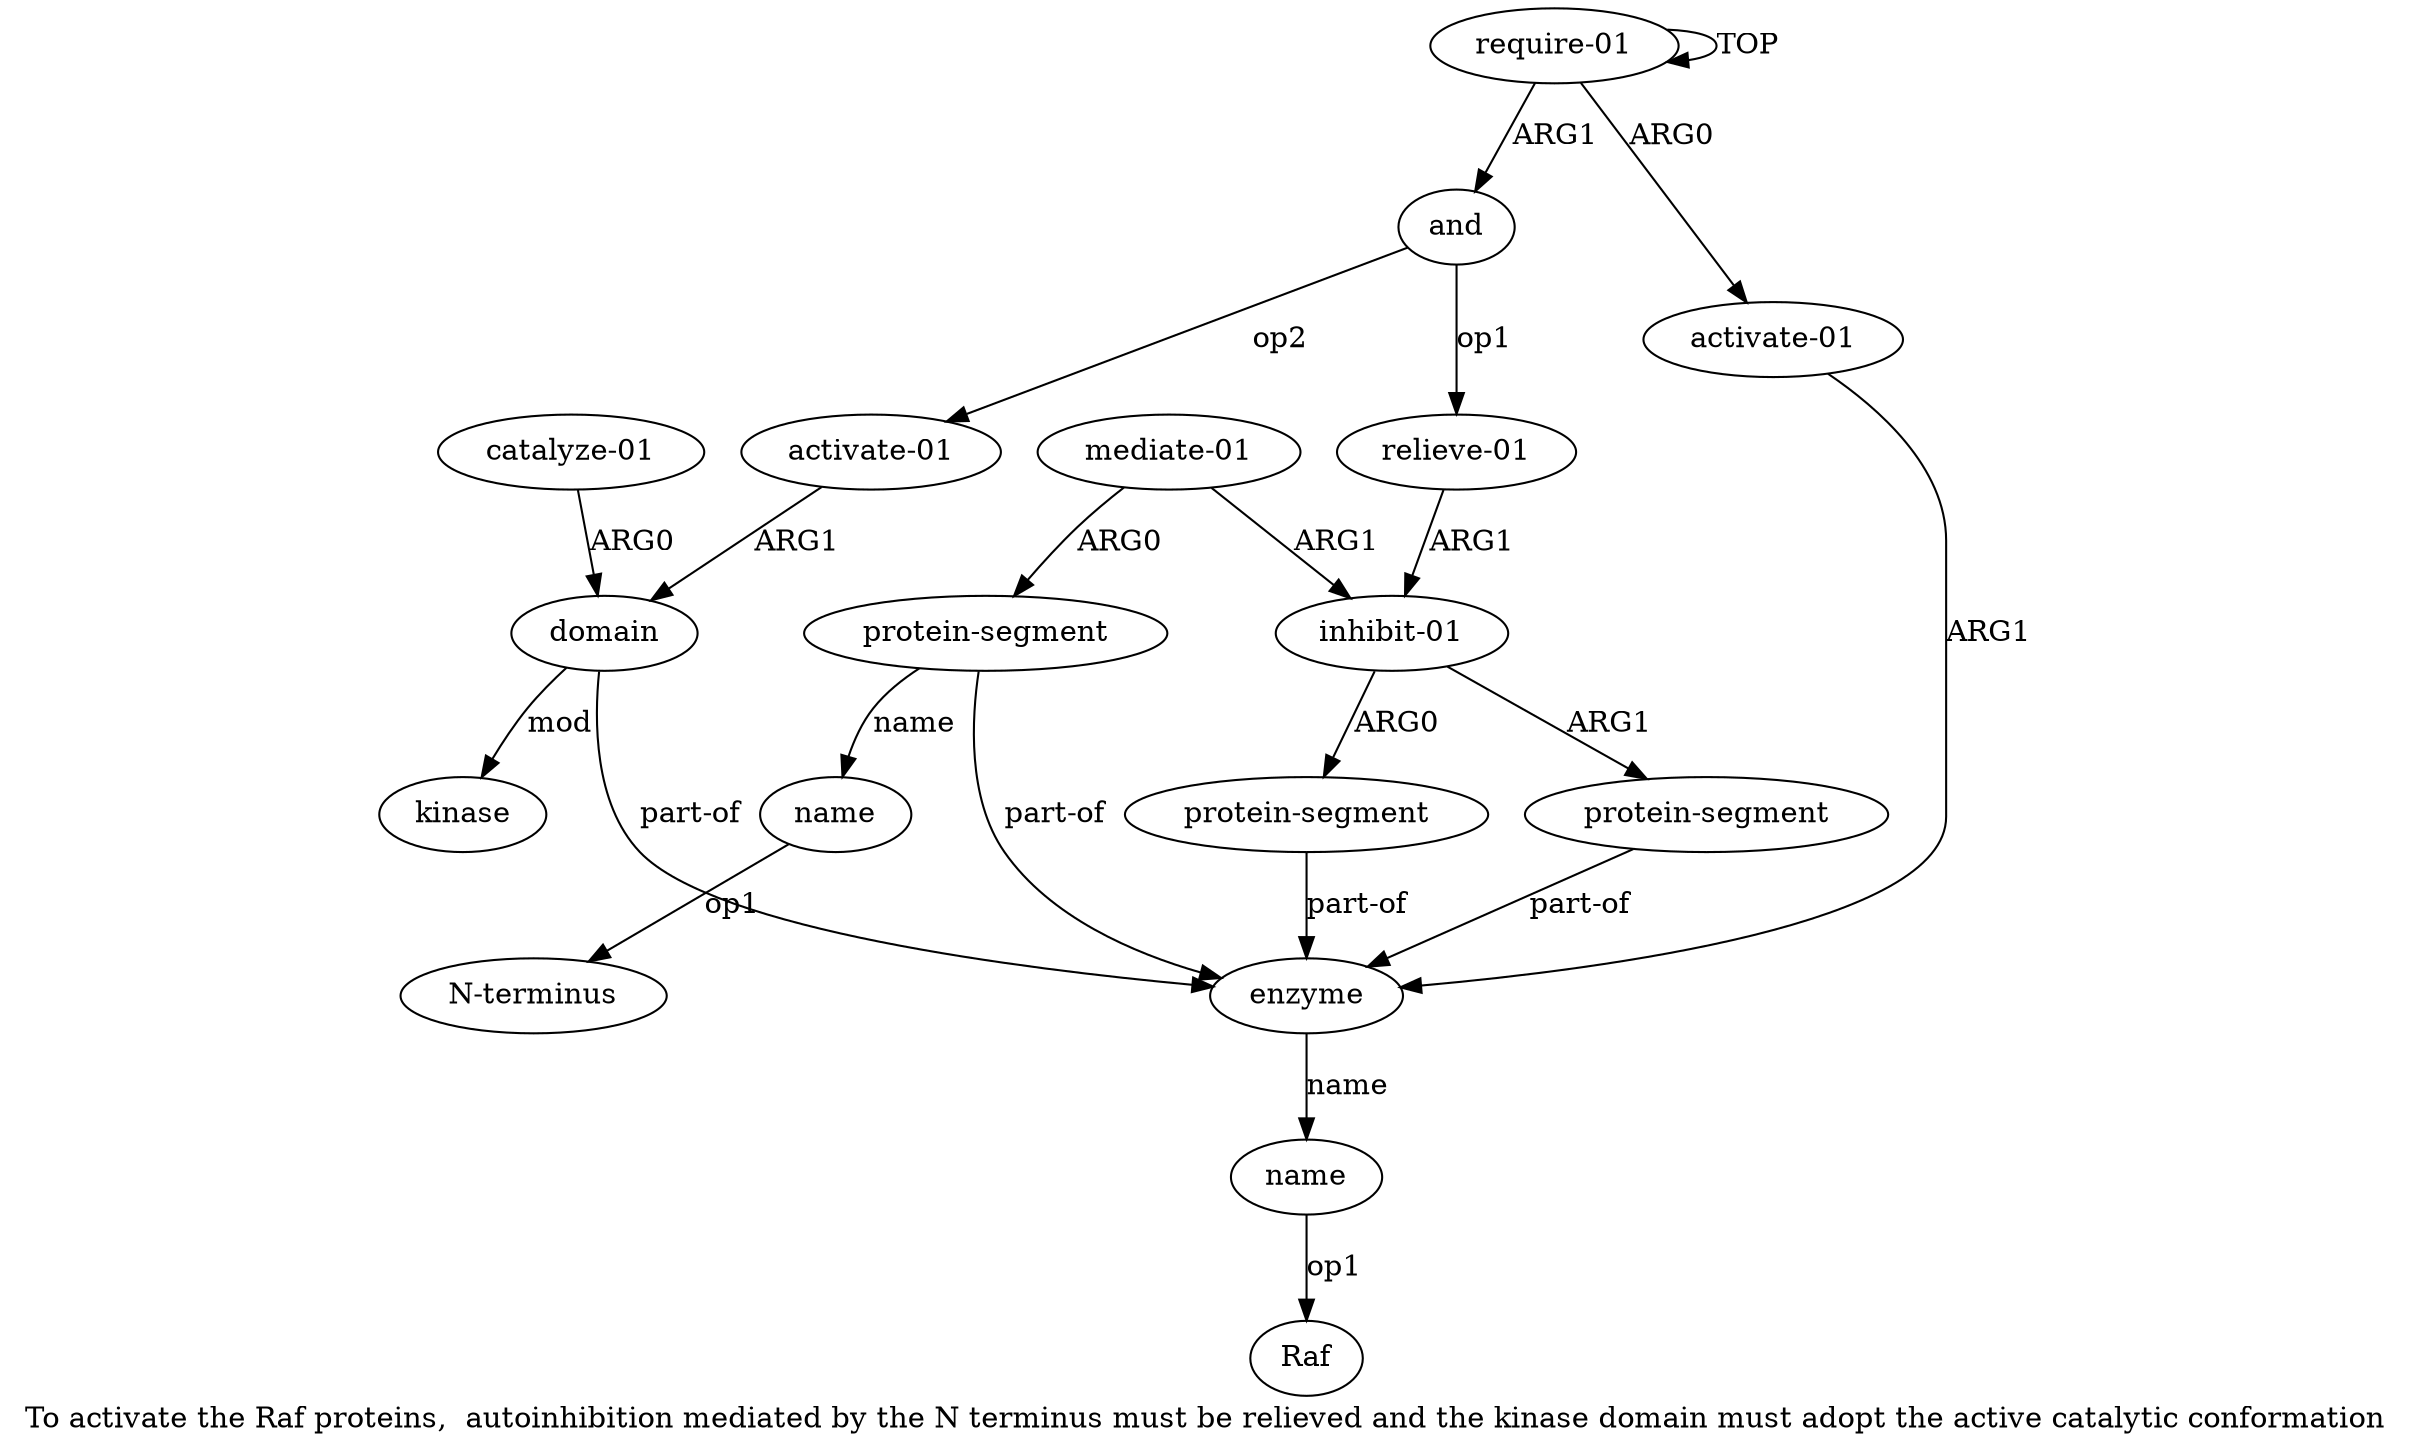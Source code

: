 digraph  {
	graph [label="To activate the Raf proteins,  autoinhibition mediated by the N terminus must be relieved and the kinase domain must adopt the active \
catalytic conformation"];
	node [label="\N"];
	a15	 [color=black,
		gold_ind=15,
		gold_label="catalyze-01",
		label="catalyze-01",
		test_ind=15,
		test_label="catalyze-01"];
	a13	 [color=black,
		gold_ind=13,
		gold_label=domain,
		label=domain,
		test_ind=13,
		test_label=domain];
	a15 -> a13 [key=0,
	color=black,
	gold_label=ARG0,
	label=ARG0,
	test_label=ARG0];
a14 [color=black,
	gold_ind=14,
	gold_label=kinase,
	label=kinase,
	test_ind=14,
	test_label=kinase];
a11 [color=black,
	gold_ind=11,
	gold_label=name,
	label=name,
	test_ind=11,
	test_label=name];
"a11 N-terminus" [color=black,
	gold_ind=-1,
	gold_label="N-terminus",
	label="N-terminus",
	test_ind=-1,
	test_label="N-terminus"];
a11 -> "a11 N-terminus" [key=0,
color=black,
gold_label=op1,
label=op1,
test_label=op1];
a10 [color=black,
gold_ind=10,
gold_label="protein-segment",
label="protein-segment",
test_ind=10,
test_label="protein-segment"];
a10 -> a11 [key=0,
color=black,
gold_label=name,
label=name,
test_label=name];
a2 [color=black,
gold_ind=2,
gold_label=enzyme,
label=enzyme,
test_ind=2,
test_label=enzyme];
a10 -> a2 [key=0,
color=black,
gold_label="part-of",
label="part-of",
test_label="part-of"];
a13 -> a14 [key=0,
color=black,
gold_label=mod,
label=mod,
test_label=mod];
a13 -> a2 [key=0,
color=black,
gold_label="part-of",
label="part-of",
test_label="part-of"];
a12 [color=black,
gold_ind=12,
gold_label="activate-01",
label="activate-01",
test_ind=12,
test_label="activate-01"];
a12 -> a13 [key=0,
color=black,
gold_label=ARG1,
label=ARG1,
test_label=ARG1];
a1 [color=black,
gold_ind=1,
gold_label="activate-01",
label="activate-01",
test_ind=1,
test_label="activate-01"];
a1 -> a2 [key=0,
color=black,
gold_label=ARG1,
label=ARG1,
test_label=ARG1];
a0 [color=black,
gold_ind=0,
gold_label="require-01",
label="require-01",
test_ind=0,
test_label="require-01"];
a0 -> a1 [key=0,
color=black,
gold_label=ARG0,
label=ARG0,
test_label=ARG0];
a0 -> a0 [key=0,
color=black,
gold_label=TOP,
label=TOP,
test_label=TOP];
a4 [color=black,
gold_ind=4,
gold_label=and,
label=and,
test_ind=4,
test_label=and];
a0 -> a4 [key=0,
color=black,
gold_label=ARG1,
label=ARG1,
test_label=ARG1];
a3 [color=black,
gold_ind=3,
gold_label=name,
label=name,
test_ind=3,
test_label=name];
"a3 Raf" [color=black,
gold_ind=-1,
gold_label=Raf,
label=Raf,
test_ind=-1,
test_label=Raf];
a3 -> "a3 Raf" [key=0,
color=black,
gold_label=op1,
label=op1,
test_label=op1];
a2 -> a3 [key=0,
color=black,
gold_label=name,
label=name,
test_label=name];
a5 [color=black,
gold_ind=5,
gold_label="relieve-01",
label="relieve-01",
test_ind=5,
test_label="relieve-01"];
a6 [color=black,
gold_ind=6,
gold_label="inhibit-01",
label="inhibit-01",
test_ind=6,
test_label="inhibit-01"];
a5 -> a6 [key=0,
color=black,
gold_label=ARG1,
label=ARG1,
test_label=ARG1];
a4 -> a12 [key=0,
color=black,
gold_label=op2,
label=op2,
test_label=op2];
a4 -> a5 [key=0,
color=black,
gold_label=op1,
label=op1,
test_label=op1];
a7 [color=black,
gold_ind=7,
gold_label="protein-segment",
label="protein-segment",
test_ind=7,
test_label="protein-segment"];
a7 -> a2 [key=0,
color=black,
gold_label="part-of",
label="part-of",
test_label="part-of"];
a6 -> a7 [key=0,
color=black,
gold_label=ARG0,
label=ARG0,
test_label=ARG0];
a8 [color=black,
gold_ind=8,
gold_label="protein-segment",
label="protein-segment",
test_ind=8,
test_label="protein-segment"];
a6 -> a8 [key=0,
color=black,
gold_label=ARG1,
label=ARG1,
test_label=ARG1];
a9 [color=black,
gold_ind=9,
gold_label="mediate-01",
label="mediate-01",
test_ind=9,
test_label="mediate-01"];
a9 -> a10 [key=0,
color=black,
gold_label=ARG0,
label=ARG0,
test_label=ARG0];
a9 -> a6 [key=0,
color=black,
gold_label=ARG1,
label=ARG1,
test_label=ARG1];
a8 -> a2 [key=0,
color=black,
gold_label="part-of",
label="part-of",
test_label="part-of"];
}
